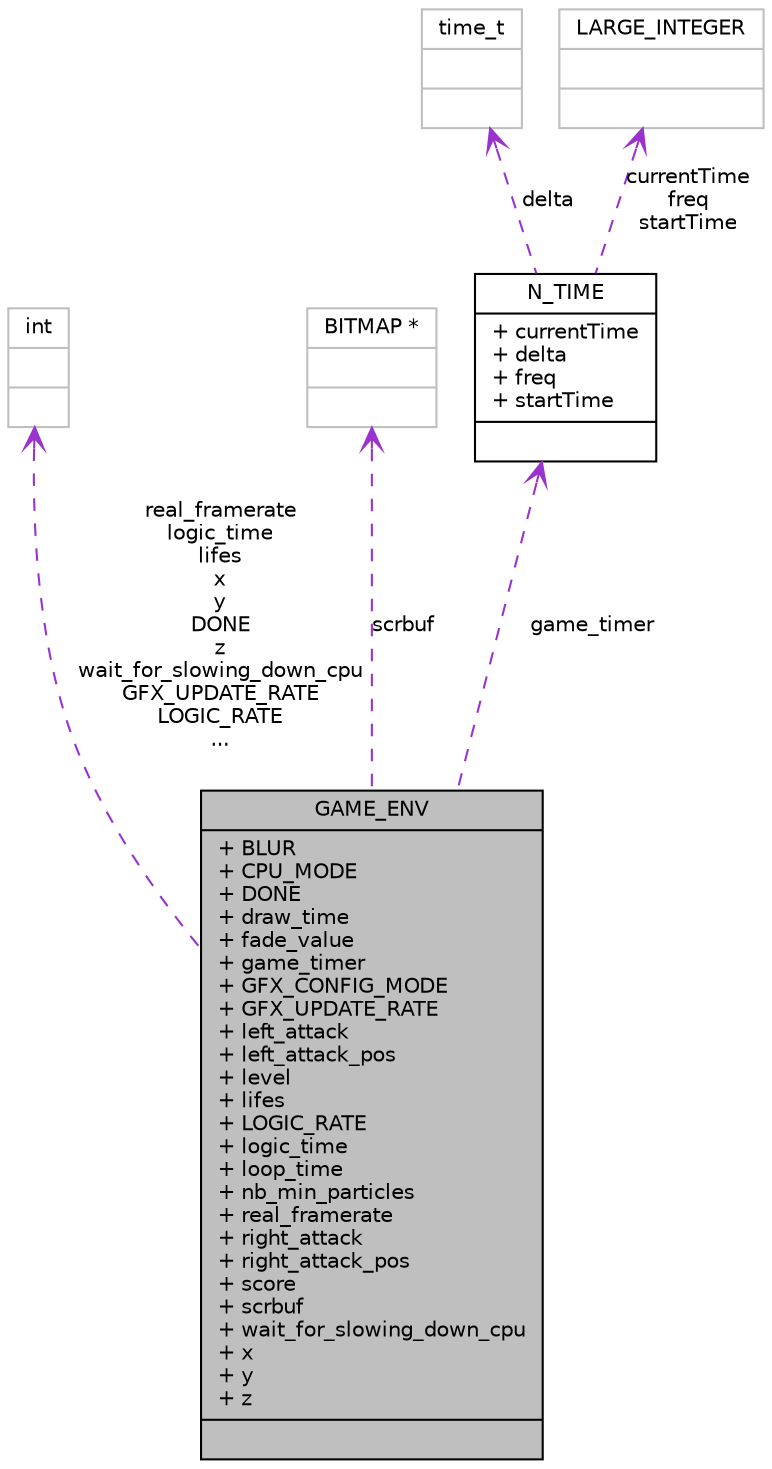 digraph G
{
  edge [fontname="Helvetica",fontsize="10",labelfontname="Helvetica",labelfontsize="10"];
  node [fontname="Helvetica",fontsize="10",shape=record];
  Node1 [label="{GAME_ENV\n|+ BLUR\l+ CPU_MODE\l+ DONE\l+ draw_time\l+ fade_value\l+ game_timer\l+ GFX_CONFIG_MODE\l+ GFX_UPDATE_RATE\l+ left_attack\l+ left_attack_pos\l+ level\l+ lifes\l+ LOGIC_RATE\l+ logic_time\l+ loop_time\l+ nb_min_particles\l+ real_framerate\l+ right_attack\l+ right_attack_pos\l+ score\l+ scrbuf\l+ wait_for_slowing_down_cpu\l+ x\l+ y\l+ z\l|}",height=0.2,width=0.4,color="black", fillcolor="grey75", style="filled" fontcolor="black"];
  Node2 -> Node1 [dir=back,color="darkorchid3",fontsize="10",style="dashed",label="real_framerate\nlogic_time\nlifes\nx\ny\nDONE\nz\nwait_for_slowing_down_cpu\nGFX_UPDATE_RATE\nLOGIC_RATE\n...",arrowtail="open",fontname="Helvetica"];
  Node2 [label="{int\n||}",height=0.2,width=0.4,color="grey75", fillcolor="white", style="filled"];
  Node3 -> Node1 [dir=back,color="darkorchid3",fontsize="10",style="dashed",label="scrbuf",arrowtail="open",fontname="Helvetica"];
  Node3 [label="{BITMAP *\n||}",height=0.2,width=0.4,color="grey75", fillcolor="white", style="filled"];
  Node4 -> Node1 [dir=back,color="darkorchid3",fontsize="10",style="dashed",label="game_timer",arrowtail="open",fontname="Helvetica"];
  Node4 [label="{N_TIME\n|+ currentTime\l+ delta\l+ freq\l+ startTime\l|}",height=0.2,width=0.4,color="black", fillcolor="white", style="filled",URL="$struct_n___t_i_m_e.html"];
  Node5 -> Node4 [dir=back,color="darkorchid3",fontsize="10",style="dashed",label="delta",arrowtail="open",fontname="Helvetica"];
  Node5 [label="{time_t\n||}",height=0.2,width=0.4,color="grey75", fillcolor="white", style="filled"];
  Node6 -> Node4 [dir=back,color="darkorchid3",fontsize="10",style="dashed",label="currentTime\nfreq\nstartTime",arrowtail="open",fontname="Helvetica"];
  Node6 [label="{LARGE_INTEGER\n||}",height=0.2,width=0.4,color="grey75", fillcolor="white", style="filled"];
}
